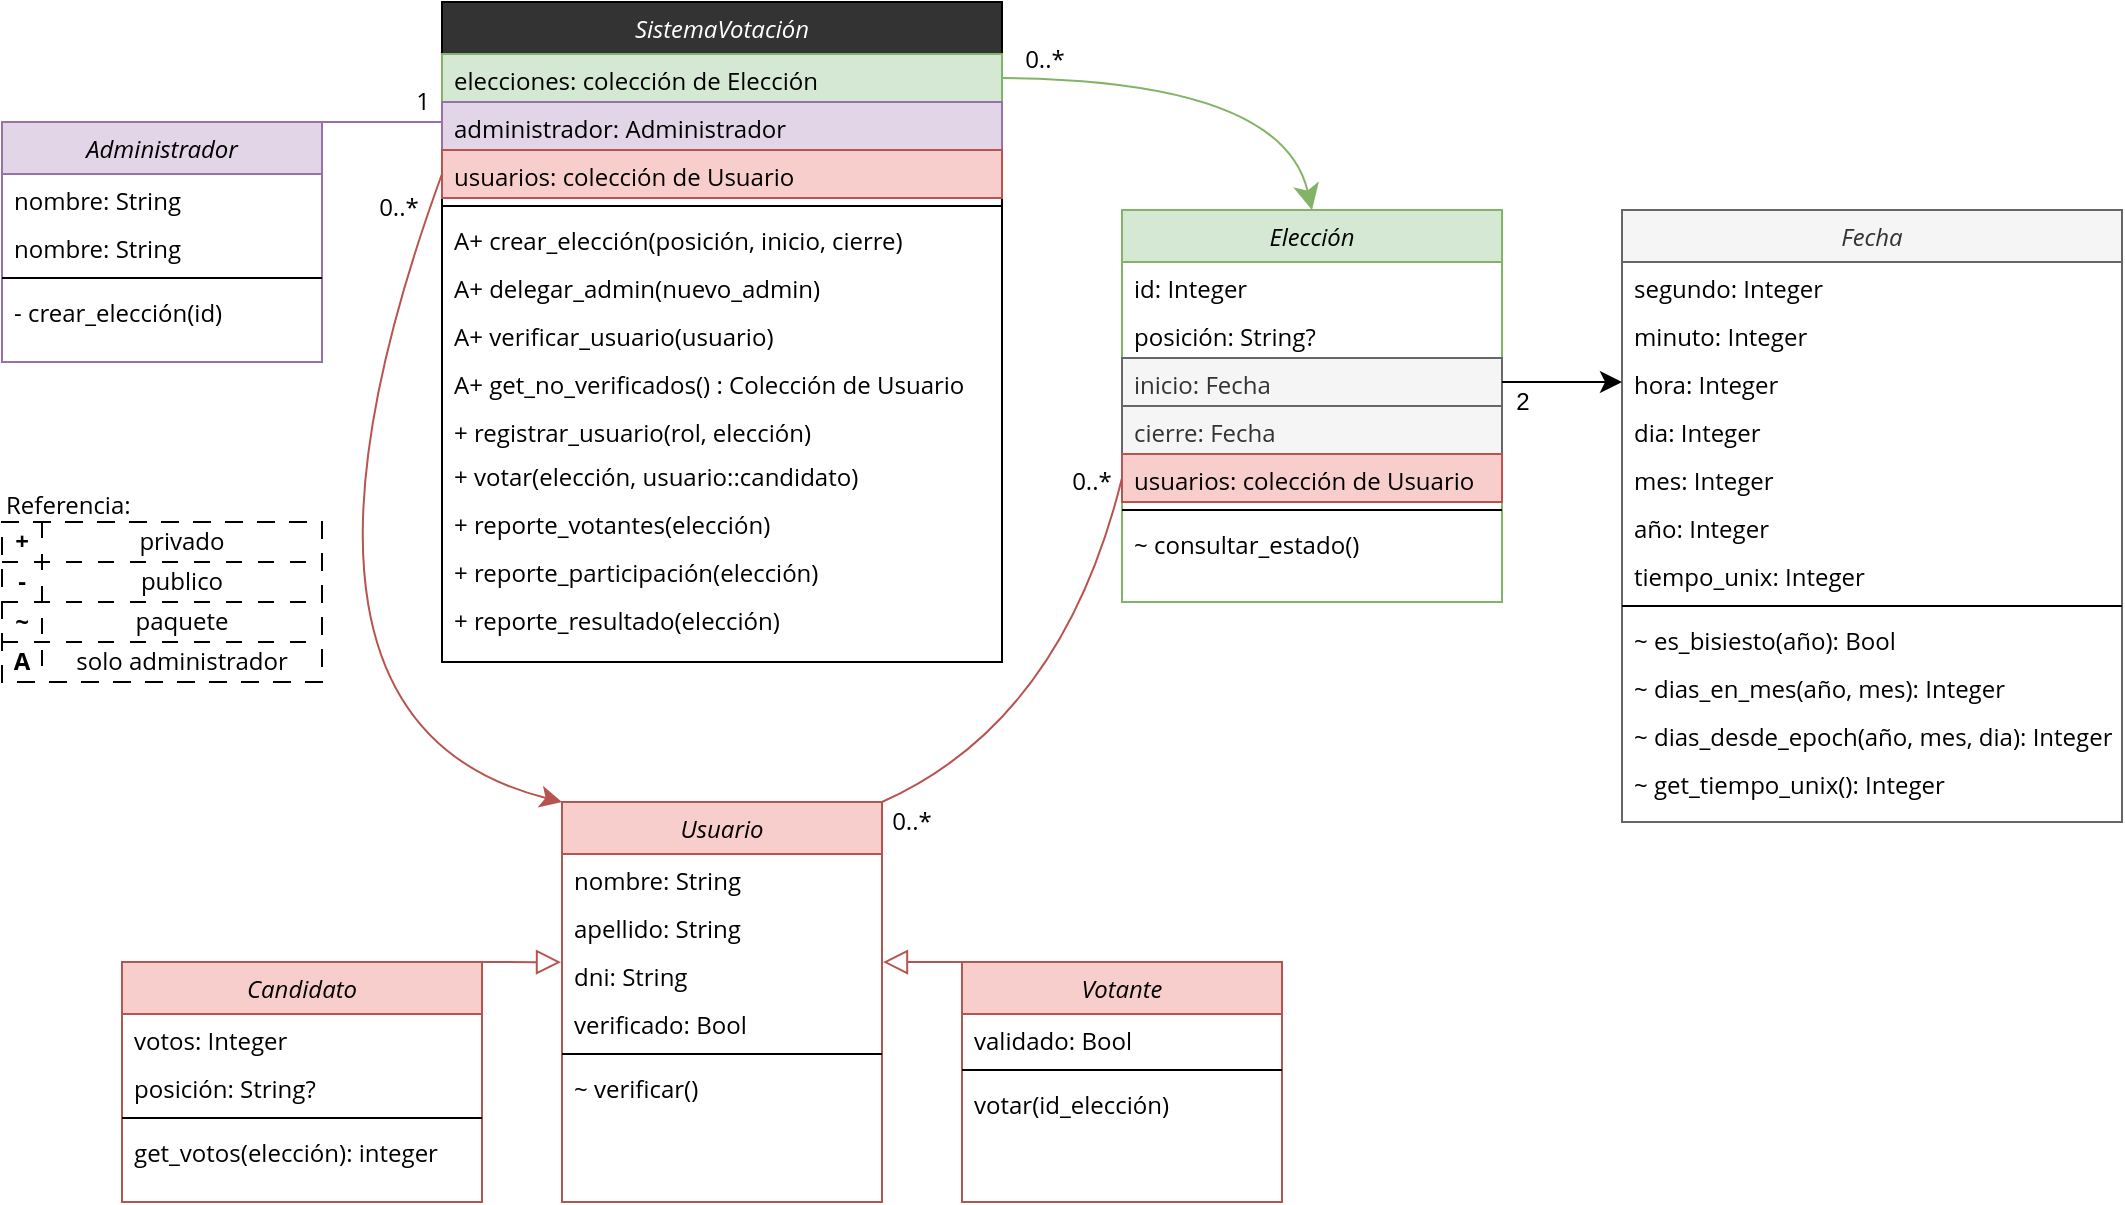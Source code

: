 <mxfile version="24.5.4" type="device">
  <diagram id="C5RBs43oDa-KdzZeNtuy" name="Page-1">
    <mxGraphModel dx="924" dy="947" grid="1" gridSize="10" guides="1" tooltips="1" connect="1" arrows="1" fold="1" page="1" pageScale="1" pageWidth="827" pageHeight="1169" math="0" shadow="0">
      <root>
        <mxCell id="WIyWlLk6GJQsqaUBKTNV-0" />
        <mxCell id="WIyWlLk6GJQsqaUBKTNV-1" parent="WIyWlLk6GJQsqaUBKTNV-0" />
        <mxCell id="zkfFHV4jXpPFQw0GAbJ--0" value="SistemaVotación" style="swimlane;fontStyle=2;align=center;verticalAlign=top;childLayout=stackLayout;horizontal=1;startSize=26;horizontalStack=0;resizeParent=1;resizeLast=0;collapsible=1;marginBottom=0;rounded=0;shadow=0;strokeWidth=1;fillColor=#333333;fontFamily=Open Sans;fontSource=https%3A%2F%2Ffonts.googleapis.com%2Fcss%3Ffamily%3DOpen%2BSans;fontColor=#FFFFFF;" parent="WIyWlLk6GJQsqaUBKTNV-1" vertex="1">
          <mxGeometry x="260" y="120" width="280" height="330" as="geometry">
            <mxRectangle x="60" y="120" width="160" height="26" as="alternateBounds" />
          </mxGeometry>
        </mxCell>
        <mxCell id="zkfFHV4jXpPFQw0GAbJ--2" value="elecciones: colección de Elección" style="text;align=left;verticalAlign=top;spacingLeft=4;spacingRight=4;overflow=hidden;rotatable=0;points=[[0,0.5],[1,0.5]];portConstraint=eastwest;rounded=0;shadow=0;html=0;fillColor=#d5e8d4;strokeColor=#82b366;fontFamily=Open Sans;fontSource=https%3A%2F%2Ffonts.googleapis.com%2Fcss%3Ffamily%3DOpen%2BSans;" parent="zkfFHV4jXpPFQw0GAbJ--0" vertex="1">
          <mxGeometry y="26" width="280" height="24" as="geometry" />
        </mxCell>
        <mxCell id="yKbHg6DS_N1zs0R88v2O-32" value="administrador: Administrador" style="text;align=left;verticalAlign=top;spacingLeft=4;spacingRight=4;overflow=hidden;rotatable=0;points=[[0,0.5],[1,0.5]];portConstraint=eastwest;rounded=0;shadow=0;html=0;fillColor=#e1d5e7;strokeColor=#9673a6;fontFamily=Open Sans;fontSource=https%3A%2F%2Ffonts.googleapis.com%2Fcss%3Ffamily%3DOpen%2BSans;" parent="zkfFHV4jXpPFQw0GAbJ--0" vertex="1">
          <mxGeometry y="50" width="280" height="24" as="geometry" />
        </mxCell>
        <mxCell id="yKbHg6DS_N1zs0R88v2O-77" value="usuarios: colección de Usuario" style="text;align=left;verticalAlign=top;spacingLeft=4;spacingRight=4;overflow=hidden;rotatable=0;points=[[0,0.5],[1,0.5]];portConstraint=eastwest;rounded=0;shadow=0;html=0;fillColor=#f8cecc;strokeColor=#b85450;fontFamily=Open Sans;fontSource=https%3A%2F%2Ffonts.googleapis.com%2Fcss%3Ffamily%3DOpen%2BSans;" parent="zkfFHV4jXpPFQw0GAbJ--0" vertex="1">
          <mxGeometry y="74" width="280" height="24" as="geometry" />
        </mxCell>
        <mxCell id="zkfFHV4jXpPFQw0GAbJ--4" value="" style="line;html=1;strokeWidth=1;align=left;verticalAlign=middle;spacingTop=-1;spacingLeft=3;spacingRight=3;rotatable=0;labelPosition=right;points=[];portConstraint=eastwest;fontFamily=Open Sans;fontSource=https%3A%2F%2Ffonts.googleapis.com%2Fcss%3Ffamily%3DOpen%2BSans;" parent="zkfFHV4jXpPFQw0GAbJ--0" vertex="1">
          <mxGeometry y="98" width="280" height="8" as="geometry" />
        </mxCell>
        <mxCell id="zkfFHV4jXpPFQw0GAbJ--5" value="A+ crear_elección(posición, inicio, cierre)" style="text;align=left;verticalAlign=top;spacingLeft=4;spacingRight=4;overflow=hidden;rotatable=0;points=[[0,0.5],[1,0.5]];portConstraint=eastwest;fontFamily=Open Sans;fontSource=https%3A%2F%2Ffonts.googleapis.com%2Fcss%3Ffamily%3DOpen%2BSans;" parent="zkfFHV4jXpPFQw0GAbJ--0" vertex="1">
          <mxGeometry y="106" width="280" height="24" as="geometry" />
        </mxCell>
        <mxCell id="yKbHg6DS_N1zs0R88v2O-81" value="A+ delegar_admin(nuevo_admin)" style="text;align=left;verticalAlign=top;spacingLeft=4;spacingRight=4;overflow=hidden;rotatable=0;points=[[0,0.5],[1,0.5]];portConstraint=eastwest;fontFamily=Open Sans;fontSource=https%3A%2F%2Ffonts.googleapis.com%2Fcss%3Ffamily%3DOpen%2BSans;" parent="zkfFHV4jXpPFQw0GAbJ--0" vertex="1">
          <mxGeometry y="130" width="280" height="24" as="geometry" />
        </mxCell>
        <mxCell id="BtBPjeZ04H007sRHJWdY-25" value="A+ verificar_usuario(usuario)" style="text;align=left;verticalAlign=top;spacingLeft=4;spacingRight=4;overflow=hidden;rotatable=0;points=[[0,0.5],[1,0.5]];portConstraint=eastwest;fontFamily=Open Sans;fontSource=https%3A%2F%2Ffonts.googleapis.com%2Fcss%3Ffamily%3DOpen%2BSans;" parent="zkfFHV4jXpPFQw0GAbJ--0" vertex="1">
          <mxGeometry y="154" width="280" height="24" as="geometry" />
        </mxCell>
        <mxCell id="BtBPjeZ04H007sRHJWdY-26" value="A+ get_no_verificados() : Colección de Usuario" style="text;align=left;verticalAlign=top;spacingLeft=4;spacingRight=4;overflow=hidden;rotatable=0;points=[[0,0.5],[1,0.5]];portConstraint=eastwest;fontFamily=Open Sans;fontSource=https%3A%2F%2Ffonts.googleapis.com%2Fcss%3Ffamily%3DOpen%2BSans;" parent="zkfFHV4jXpPFQw0GAbJ--0" vertex="1">
          <mxGeometry y="178" width="280" height="24" as="geometry" />
        </mxCell>
        <mxCell id="BtBPjeZ04H007sRHJWdY-24" value="+ registrar_usuario(rol, elección)" style="text;align=left;verticalAlign=top;spacingLeft=4;spacingRight=4;overflow=hidden;rotatable=0;points=[[0,0.5],[1,0.5]];portConstraint=eastwest;fontFamily=Open Sans;fontSource=https%3A%2F%2Ffonts.googleapis.com%2Fcss%3Ffamily%3DOpen%2BSans;" parent="zkfFHV4jXpPFQw0GAbJ--0" vertex="1">
          <mxGeometry y="202" width="280" height="22" as="geometry" />
        </mxCell>
        <mxCell id="BtBPjeZ04H007sRHJWdY-29" value="+ votar(elección, usuario::candidato)" style="text;align=left;verticalAlign=top;spacingLeft=4;spacingRight=4;overflow=hidden;rotatable=0;points=[[0,0.5],[1,0.5]];portConstraint=eastwest;fontFamily=Open Sans;fontSource=https%3A%2F%2Ffonts.googleapis.com%2Fcss%3Ffamily%3DOpen%2BSans;" parent="zkfFHV4jXpPFQw0GAbJ--0" vertex="1">
          <mxGeometry y="224" width="280" height="24" as="geometry" />
        </mxCell>
        <mxCell id="yKbHg6DS_N1zs0R88v2O-89" value="+ reporte_votantes(elección)" style="text;align=left;verticalAlign=top;spacingLeft=4;spacingRight=4;overflow=hidden;rotatable=0;points=[[0,0.5],[1,0.5]];portConstraint=eastwest;fontFamily=Open Sans;fontSource=https%3A%2F%2Ffonts.googleapis.com%2Fcss%3Ffamily%3DOpen%2BSans;" parent="zkfFHV4jXpPFQw0GAbJ--0" vertex="1">
          <mxGeometry y="248" width="280" height="24" as="geometry" />
        </mxCell>
        <mxCell id="yKbHg6DS_N1zs0R88v2O-90" value="+ reporte_participación(elección)" style="text;align=left;verticalAlign=top;spacingLeft=4;spacingRight=4;overflow=hidden;rotatable=0;points=[[0,0.5],[1,0.5]];portConstraint=eastwest;fontFamily=Open Sans;fontSource=https%3A%2F%2Ffonts.googleapis.com%2Fcss%3Ffamily%3DOpen%2BSans;" parent="zkfFHV4jXpPFQw0GAbJ--0" vertex="1">
          <mxGeometry y="272" width="280" height="24" as="geometry" />
        </mxCell>
        <mxCell id="BtBPjeZ04H007sRHJWdY-0" value="+ reporte_resultado(elección)" style="text;align=left;verticalAlign=top;spacingLeft=4;spacingRight=4;overflow=hidden;rotatable=0;points=[[0,0.5],[1,0.5]];portConstraint=eastwest;fontFamily=Open Sans;fontSource=https%3A%2F%2Ffonts.googleapis.com%2Fcss%3Ffamily%3DOpen%2BSans;" parent="zkfFHV4jXpPFQw0GAbJ--0" vertex="1">
          <mxGeometry y="296" width="280" height="24" as="geometry" />
        </mxCell>
        <mxCell id="zkfFHV4jXpPFQw0GAbJ--17" value="Elección" style="swimlane;fontStyle=2;align=center;verticalAlign=top;childLayout=stackLayout;horizontal=1;startSize=26;horizontalStack=0;resizeParent=1;resizeLast=0;collapsible=1;marginBottom=0;rounded=0;shadow=0;strokeWidth=1;fillColor=#d5e8d4;strokeColor=#82b366;fontFamily=Open Sans;fontSource=https%3A%2F%2Ffonts.googleapis.com%2Fcss%3Ffamily%3DOpen%2BSans;" parent="WIyWlLk6GJQsqaUBKTNV-1" vertex="1">
          <mxGeometry x="600" y="224" width="190" height="196" as="geometry">
            <mxRectangle x="550" y="140" width="160" height="26" as="alternateBounds" />
          </mxGeometry>
        </mxCell>
        <mxCell id="yKbHg6DS_N1zs0R88v2O-35" value="id: Integer" style="text;align=left;verticalAlign=top;spacingLeft=4;spacingRight=4;overflow=hidden;rotatable=0;points=[[0,0.5],[1,0.5]];portConstraint=eastwest;rounded=0;shadow=0;html=0;fontFamily=Open Sans;fontSource=https%3A%2F%2Ffonts.googleapis.com%2Fcss%3Ffamily%3DOpen%2BSans;" parent="zkfFHV4jXpPFQw0GAbJ--17" vertex="1">
          <mxGeometry y="26" width="190" height="24" as="geometry" />
        </mxCell>
        <mxCell id="BtBPjeZ04H007sRHJWdY-1" value="posición: String?" style="text;align=left;verticalAlign=top;spacingLeft=4;spacingRight=4;overflow=hidden;rotatable=0;points=[[0,0.5],[1,0.5]];portConstraint=eastwest;rounded=0;shadow=0;html=0;fontFamily=Open Sans;fontSource=https%3A%2F%2Ffonts.googleapis.com%2Fcss%3Ffamily%3DOpen%2BSans;" parent="zkfFHV4jXpPFQw0GAbJ--17" vertex="1">
          <mxGeometry y="50" width="190" height="24" as="geometry" />
        </mxCell>
        <mxCell id="zkfFHV4jXpPFQw0GAbJ--18" value="inicio: Fecha" style="text;align=left;verticalAlign=top;spacingLeft=4;spacingRight=4;overflow=hidden;rotatable=0;points=[[0,0.5],[1,0.5]];portConstraint=eastwest;fontFamily=Open Sans;fontSource=https%3A%2F%2Ffonts.googleapis.com%2Fcss%3Ffamily%3DOpen%2BSans;fillColor=#f5f5f5;fontColor=#333333;strokeColor=#666666;" parent="zkfFHV4jXpPFQw0GAbJ--17" vertex="1">
          <mxGeometry y="74" width="190" height="24" as="geometry" />
        </mxCell>
        <mxCell id="zkfFHV4jXpPFQw0GAbJ--19" value="cierre: Fecha" style="text;align=left;verticalAlign=top;spacingLeft=4;spacingRight=4;overflow=hidden;rotatable=0;points=[[0,0.5],[1,0.5]];portConstraint=eastwest;rounded=0;shadow=0;html=0;fontFamily=Open Sans;fontSource=https%3A%2F%2Ffonts.googleapis.com%2Fcss%3Ffamily%3DOpen%2BSans;fillColor=#f5f5f5;fontColor=#333333;strokeColor=#666666;" parent="zkfFHV4jXpPFQw0GAbJ--17" vertex="1">
          <mxGeometry y="98" width="190" height="24" as="geometry" />
        </mxCell>
        <mxCell id="yKbHg6DS_N1zs0R88v2O-3" value="usuarios: colección de Usuario" style="text;align=left;verticalAlign=top;spacingLeft=4;spacingRight=4;overflow=hidden;rotatable=0;points=[[0,0.5],[1,0.5]];portConstraint=eastwest;rounded=0;shadow=0;html=0;fillColor=#f8cecc;strokeColor=#b85450;fontFamily=Open Sans;fontSource=https%3A%2F%2Ffonts.googleapis.com%2Fcss%3Ffamily%3DOpen%2BSans;" parent="zkfFHV4jXpPFQw0GAbJ--17" vertex="1">
          <mxGeometry y="122" width="190" height="24" as="geometry" />
        </mxCell>
        <mxCell id="zkfFHV4jXpPFQw0GAbJ--23" value="" style="line;html=1;strokeWidth=1;align=left;verticalAlign=middle;spacingTop=-1;spacingLeft=3;spacingRight=3;rotatable=0;labelPosition=right;points=[];portConstraint=eastwest;fontFamily=Open Sans;fontSource=https%3A%2F%2Ffonts.googleapis.com%2Fcss%3Ffamily%3DOpen%2BSans;" parent="zkfFHV4jXpPFQw0GAbJ--17" vertex="1">
          <mxGeometry y="146" width="190" height="8" as="geometry" />
        </mxCell>
        <mxCell id="zkfFHV4jXpPFQw0GAbJ--24" value="~ consultar_estado()" style="text;align=left;verticalAlign=top;spacingLeft=4;spacingRight=4;overflow=hidden;rotatable=0;points=[[0,0.5],[1,0.5]];portConstraint=eastwest;fontFamily=Open Sans;fontSource=https%3A%2F%2Ffonts.googleapis.com%2Fcss%3Ffamily%3DOpen%2BSans;" parent="zkfFHV4jXpPFQw0GAbJ--17" vertex="1">
          <mxGeometry y="154" width="190" height="24" as="geometry" />
        </mxCell>
        <mxCell id="yKbHg6DS_N1zs0R88v2O-4" value="Usuario" style="swimlane;fontStyle=2;align=center;verticalAlign=top;childLayout=stackLayout;horizontal=1;startSize=26;horizontalStack=0;resizeParent=1;resizeLast=0;collapsible=1;marginBottom=0;rounded=0;shadow=0;strokeWidth=1;fillColor=#f8cecc;strokeColor=#b85450;fontFamily=Open Sans;fontSource=https%3A%2F%2Ffonts.googleapis.com%2Fcss%3Ffamily%3DOpen%2BSans;" parent="WIyWlLk6GJQsqaUBKTNV-1" vertex="1">
          <mxGeometry x="320" y="520" width="160" height="200" as="geometry">
            <mxRectangle x="550" y="140" width="160" height="26" as="alternateBounds" />
          </mxGeometry>
        </mxCell>
        <mxCell id="yKbHg6DS_N1zs0R88v2O-5" value="nombre: String" style="text;align=left;verticalAlign=top;spacingLeft=4;spacingRight=4;overflow=hidden;rotatable=0;points=[[0,0.5],[1,0.5]];portConstraint=eastwest;fontFamily=Open Sans;fontSource=https%3A%2F%2Ffonts.googleapis.com%2Fcss%3Ffamily%3DOpen%2BSans;" parent="yKbHg6DS_N1zs0R88v2O-4" vertex="1">
          <mxGeometry y="26" width="160" height="24" as="geometry" />
        </mxCell>
        <mxCell id="yKbHg6DS_N1zs0R88v2O-6" value="apellido: String" style="text;align=left;verticalAlign=top;spacingLeft=4;spacingRight=4;overflow=hidden;rotatable=0;points=[[0,0.5],[1,0.5]];portConstraint=eastwest;rounded=0;shadow=0;html=0;fontFamily=Open Sans;fontSource=https%3A%2F%2Ffonts.googleapis.com%2Fcss%3Ffamily%3DOpen%2BSans;" parent="yKbHg6DS_N1zs0R88v2O-4" vertex="1">
          <mxGeometry y="50" width="160" height="24" as="geometry" />
        </mxCell>
        <mxCell id="yKbHg6DS_N1zs0R88v2O-17" value="dni: String" style="text;align=left;verticalAlign=top;spacingLeft=4;spacingRight=4;overflow=hidden;rotatable=0;points=[[0,0.5],[1,0.5]];portConstraint=eastwest;rounded=0;shadow=0;html=0;fontFamily=Open Sans;fontSource=https%3A%2F%2Ffonts.googleapis.com%2Fcss%3Ffamily%3DOpen%2BSans;" parent="yKbHg6DS_N1zs0R88v2O-4" vertex="1">
          <mxGeometry y="74" width="160" height="24" as="geometry" />
        </mxCell>
        <mxCell id="BtBPjeZ04H007sRHJWdY-30" value="verificado: Bool" style="text;align=left;verticalAlign=top;spacingLeft=4;spacingRight=4;overflow=hidden;rotatable=0;points=[[0,0.5],[1,0.5]];portConstraint=eastwest;rounded=0;shadow=0;html=0;fontFamily=Open Sans;fontSource=https%3A%2F%2Ffonts.googleapis.com%2Fcss%3Ffamily%3DOpen%2BSans;" parent="yKbHg6DS_N1zs0R88v2O-4" vertex="1">
          <mxGeometry y="98" width="160" height="24" as="geometry" />
        </mxCell>
        <mxCell id="yKbHg6DS_N1zs0R88v2O-7" value="" style="line;html=1;strokeWidth=1;align=left;verticalAlign=middle;spacingTop=-1;spacingLeft=3;spacingRight=3;rotatable=0;labelPosition=right;points=[];portConstraint=eastwest;fontFamily=Open Sans;fontSource=https%3A%2F%2Ffonts.googleapis.com%2Fcss%3Ffamily%3DOpen%2BSans;" parent="yKbHg6DS_N1zs0R88v2O-4" vertex="1">
          <mxGeometry y="122" width="160" height="8" as="geometry" />
        </mxCell>
        <mxCell id="yKbHg6DS_N1zs0R88v2O-9" value="~ verificar()" style="text;align=left;verticalAlign=top;spacingLeft=4;spacingRight=4;overflow=hidden;rotatable=0;points=[[0,0.5],[1,0.5]];portConstraint=eastwest;fontFamily=Open Sans;fontSource=https%3A%2F%2Ffonts.googleapis.com%2Fcss%3Ffamily%3DOpen%2BSans;" parent="yKbHg6DS_N1zs0R88v2O-4" vertex="1">
          <mxGeometry y="130" width="160" height="24" as="geometry" />
        </mxCell>
        <mxCell id="yKbHg6DS_N1zs0R88v2O-15" value="0..*" style="edgeStyle=none;curved=1;rounded=0;orthogonalLoop=1;jettySize=auto;html=1;entryX=0.5;entryY=0;entryDx=0;entryDy=0;fontSize=12;startSize=10;endSize=10;exitX=1;exitY=0.5;exitDx=0;exitDy=0;fontFamily=Open Sans;fontSource=https%3A%2F%2Ffonts.googleapis.com%2Fcss%3Ffamily%3DOpen%2BSans;fillColor=#d5e8d4;strokeColor=#82b366;labelBackgroundColor=none;" parent="WIyWlLk6GJQsqaUBKTNV-1" source="zkfFHV4jXpPFQw0GAbJ--2" target="zkfFHV4jXpPFQw0GAbJ--17" edge="1">
          <mxGeometry x="-0.795" y="9" relative="1" as="geometry">
            <Array as="points">
              <mxPoint x="680" y="159" />
            </Array>
            <mxPoint as="offset" />
          </mxGeometry>
        </mxCell>
        <mxCell id="yKbHg6DS_N1zs0R88v2O-33" style="edgeStyle=none;curved=1;rounded=0;orthogonalLoop=1;jettySize=auto;html=1;fontSize=12;startSize=10;endSize=10;exitX=1;exitY=0;exitDx=0;exitDy=0;endArrow=block;endFill=0;fontFamily=Open Sans;fontSource=https%3A%2F%2Ffonts.googleapis.com%2Fcss%3Ffamily%3DOpen%2BSans;fillColor=#f8cecc;strokeColor=#b85450;entryX=-0.003;entryY=0.254;entryDx=0;entryDy=0;entryPerimeter=0;" parent="WIyWlLk6GJQsqaUBKTNV-1" source="yKbHg6DS_N1zs0R88v2O-18" target="yKbHg6DS_N1zs0R88v2O-17" edge="1">
          <mxGeometry relative="1" as="geometry">
            <mxPoint x="400" y="720" as="targetPoint" />
          </mxGeometry>
        </mxCell>
        <mxCell id="yKbHg6DS_N1zs0R88v2O-18" value="Candidato" style="swimlane;fontStyle=2;align=center;verticalAlign=top;childLayout=stackLayout;horizontal=1;startSize=26;horizontalStack=0;resizeParent=1;resizeLast=0;collapsible=1;marginBottom=0;rounded=0;shadow=0;strokeWidth=1;fontFamily=Open Sans;fontSource=https%3A%2F%2Ffonts.googleapis.com%2Fcss%3Ffamily%3DOpen%2BSans;fillColor=#f8cecc;strokeColor=#b85450;" parent="WIyWlLk6GJQsqaUBKTNV-1" vertex="1">
          <mxGeometry x="100" y="600" width="180" height="120" as="geometry">
            <mxRectangle x="550" y="140" width="160" height="26" as="alternateBounds" />
          </mxGeometry>
        </mxCell>
        <mxCell id="yKbHg6DS_N1zs0R88v2O-21" value="votos: Integer" style="text;align=left;verticalAlign=top;spacingLeft=4;spacingRight=4;overflow=hidden;rotatable=0;points=[[0,0.5],[1,0.5]];portConstraint=eastwest;rounded=0;shadow=0;html=0;fontFamily=Open Sans;fontSource=https%3A%2F%2Ffonts.googleapis.com%2Fcss%3Ffamily%3DOpen%2BSans;" parent="yKbHg6DS_N1zs0R88v2O-18" vertex="1">
          <mxGeometry y="26" width="180" height="24" as="geometry" />
        </mxCell>
        <mxCell id="yKbHg6DS_N1zs0R88v2O-70" value="posición: String?" style="text;align=left;verticalAlign=top;spacingLeft=4;spacingRight=4;overflow=hidden;rotatable=0;points=[[0,0.5],[1,0.5]];portConstraint=eastwest;rounded=0;shadow=0;html=0;fontFamily=Open Sans;fontSource=https%3A%2F%2Ffonts.googleapis.com%2Fcss%3Ffamily%3DOpen%2BSans;" parent="yKbHg6DS_N1zs0R88v2O-18" vertex="1">
          <mxGeometry y="50" width="180" height="24" as="geometry" />
        </mxCell>
        <mxCell id="yKbHg6DS_N1zs0R88v2O-22" value="" style="line;html=1;strokeWidth=1;align=left;verticalAlign=middle;spacingTop=-1;spacingLeft=3;spacingRight=3;rotatable=0;labelPosition=right;points=[];portConstraint=eastwest;fontFamily=Open Sans;fontSource=https%3A%2F%2Ffonts.googleapis.com%2Fcss%3Ffamily%3DOpen%2BSans;" parent="yKbHg6DS_N1zs0R88v2O-18" vertex="1">
          <mxGeometry y="74" width="180" height="8" as="geometry" />
        </mxCell>
        <mxCell id="yKbHg6DS_N1zs0R88v2O-23" value="get_votos(elección): integer" style="text;align=left;verticalAlign=top;spacingLeft=4;spacingRight=4;overflow=hidden;rotatable=0;points=[[0,0.5],[1,0.5]];portConstraint=eastwest;fontFamily=Open Sans;fontSource=https%3A%2F%2Ffonts.googleapis.com%2Fcss%3Ffamily%3DOpen%2BSans;" parent="yKbHg6DS_N1zs0R88v2O-18" vertex="1">
          <mxGeometry y="82" width="180" height="24" as="geometry" />
        </mxCell>
        <mxCell id="yKbHg6DS_N1zs0R88v2O-34" style="edgeStyle=none;curved=1;rounded=0;orthogonalLoop=1;jettySize=auto;html=1;entryX=1.003;entryY=0.251;entryDx=0;entryDy=0;fontSize=12;startSize=10;endSize=10;exitX=0;exitY=0;exitDx=0;exitDy=0;endArrow=block;endFill=0;fontFamily=Open Sans;fontSource=https%3A%2F%2Ffonts.googleapis.com%2Fcss%3Ffamily%3DOpen%2BSans;fillColor=#f8cecc;strokeColor=#b85450;entryPerimeter=0;" parent="WIyWlLk6GJQsqaUBKTNV-1" source="yKbHg6DS_N1zs0R88v2O-52" target="yKbHg6DS_N1zs0R88v2O-17" edge="1">
          <mxGeometry relative="1" as="geometry">
            <mxPoint x="1080" y="642" as="sourcePoint" />
          </mxGeometry>
        </mxCell>
        <mxCell id="yKbHg6DS_N1zs0R88v2O-40" value="Administrador" style="swimlane;fontStyle=2;align=center;verticalAlign=top;childLayout=stackLayout;horizontal=1;startSize=26;horizontalStack=0;resizeParent=1;resizeLast=0;collapsible=1;marginBottom=0;rounded=0;shadow=0;strokeWidth=1;fillColor=#e1d5e7;strokeColor=#9673a6;fontFamily=Open Sans;fontSource=https%3A%2F%2Ffonts.googleapis.com%2Fcss%3Ffamily%3DOpen%2BSans;" parent="WIyWlLk6GJQsqaUBKTNV-1" vertex="1">
          <mxGeometry x="40" y="180" width="160" height="120" as="geometry">
            <mxRectangle x="550" y="140" width="160" height="26" as="alternateBounds" />
          </mxGeometry>
        </mxCell>
        <mxCell id="yKbHg6DS_N1zs0R88v2O-41" value="nombre: String" style="text;align=left;verticalAlign=top;spacingLeft=4;spacingRight=4;overflow=hidden;rotatable=0;points=[[0,0.5],[1,0.5]];portConstraint=eastwest;rounded=0;shadow=0;html=0;fontFamily=Open Sans;fontSource=https%3A%2F%2Ffonts.googleapis.com%2Fcss%3Ffamily%3DOpen%2BSans;" parent="yKbHg6DS_N1zs0R88v2O-40" vertex="1">
          <mxGeometry y="26" width="160" height="24" as="geometry" />
        </mxCell>
        <mxCell id="BtBPjeZ04H007sRHJWdY-28" value="nombre: String" style="text;align=left;verticalAlign=top;spacingLeft=4;spacingRight=4;overflow=hidden;rotatable=0;points=[[0,0.5],[1,0.5]];portConstraint=eastwest;rounded=0;shadow=0;html=0;fontFamily=Open Sans;fontSource=https%3A%2F%2Ffonts.googleapis.com%2Fcss%3Ffamily%3DOpen%2BSans;" parent="yKbHg6DS_N1zs0R88v2O-40" vertex="1">
          <mxGeometry y="50" width="160" height="24" as="geometry" />
        </mxCell>
        <mxCell id="yKbHg6DS_N1zs0R88v2O-42" value="" style="line;html=1;strokeWidth=1;align=left;verticalAlign=middle;spacingTop=-1;spacingLeft=3;spacingRight=3;rotatable=0;labelPosition=right;points=[];portConstraint=eastwest;fontFamily=Open Sans;fontSource=https%3A%2F%2Ffonts.googleapis.com%2Fcss%3Ffamily%3DOpen%2BSans;" parent="yKbHg6DS_N1zs0R88v2O-40" vertex="1">
          <mxGeometry y="74" width="160" height="8" as="geometry" />
        </mxCell>
        <mxCell id="yKbHg6DS_N1zs0R88v2O-57" value="- crear_elección(id)" style="text;align=left;verticalAlign=top;spacingLeft=4;spacingRight=4;overflow=hidden;rotatable=0;points=[[0,0.5],[1,0.5]];portConstraint=eastwest;fontFamily=Open Sans;fontSource=https%3A%2F%2Ffonts.googleapis.com%2Fcss%3Ffamily%3DOpen%2BSans;" parent="yKbHg6DS_N1zs0R88v2O-40" vertex="1">
          <mxGeometry y="82" width="160" height="24" as="geometry" />
        </mxCell>
        <mxCell id="yKbHg6DS_N1zs0R88v2O-52" value="Votante" style="swimlane;fontStyle=2;align=center;verticalAlign=top;childLayout=stackLayout;horizontal=1;startSize=26;horizontalStack=0;resizeParent=1;resizeLast=0;collapsible=1;marginBottom=0;rounded=0;shadow=0;strokeWidth=1;fontFamily=Open Sans;fontSource=https%3A%2F%2Ffonts.googleapis.com%2Fcss%3Ffamily%3DOpen%2BSans;fillColor=#f8cecc;strokeColor=#b85450;" parent="WIyWlLk6GJQsqaUBKTNV-1" vertex="1">
          <mxGeometry x="520" y="600" width="160" height="120" as="geometry">
            <mxRectangle x="550" y="140" width="160" height="26" as="alternateBounds" />
          </mxGeometry>
        </mxCell>
        <mxCell id="yKbHg6DS_N1zs0R88v2O-53" value="validado: Bool" style="text;align=left;verticalAlign=top;spacingLeft=4;spacingRight=4;overflow=hidden;rotatable=0;points=[[0,0.5],[1,0.5]];portConstraint=eastwest;rounded=0;shadow=0;html=0;fontFamily=Open Sans;fontSource=https%3A%2F%2Ffonts.googleapis.com%2Fcss%3Ffamily%3DOpen%2BSans;" parent="yKbHg6DS_N1zs0R88v2O-52" vertex="1">
          <mxGeometry y="26" width="160" height="24" as="geometry" />
        </mxCell>
        <mxCell id="yKbHg6DS_N1zs0R88v2O-54" value="" style="line;html=1;strokeWidth=1;align=left;verticalAlign=middle;spacingTop=-1;spacingLeft=3;spacingRight=3;rotatable=0;labelPosition=right;points=[];portConstraint=eastwest;fontFamily=Open Sans;fontSource=https%3A%2F%2Ffonts.googleapis.com%2Fcss%3Ffamily%3DOpen%2BSans;" parent="yKbHg6DS_N1zs0R88v2O-52" vertex="1">
          <mxGeometry y="50" width="160" height="8" as="geometry" />
        </mxCell>
        <mxCell id="yKbHg6DS_N1zs0R88v2O-55" value="votar(id_elección)" style="text;align=left;verticalAlign=top;spacingLeft=4;spacingRight=4;overflow=hidden;rotatable=0;points=[[0,0.5],[1,0.5]];portConstraint=eastwest;fontFamily=Open Sans;fontSource=https%3A%2F%2Ffonts.googleapis.com%2Fcss%3Ffamily%3DOpen%2BSans;" parent="yKbHg6DS_N1zs0R88v2O-52" vertex="1">
          <mxGeometry y="58" width="160" height="24" as="geometry" />
        </mxCell>
        <mxCell id="yKbHg6DS_N1zs0R88v2O-73" value="1" style="edgeStyle=none;curved=1;rounded=0;orthogonalLoop=1;jettySize=auto;html=1;fontSize=12;startSize=8;endSize=8;endArrow=none;endFill=0;entryX=1;entryY=0;entryDx=0;entryDy=0;fontFamily=Open Sans;fontSource=https%3A%2F%2Ffonts.googleapis.com%2Fcss%3Ffamily%3DOpen%2BSans;fillColor=#e1d5e7;strokeColor=#9673a6;labelBackgroundColor=none;" parent="WIyWlLk6GJQsqaUBKTNV-1" target="yKbHg6DS_N1zs0R88v2O-40" edge="1">
          <mxGeometry x="-0.667" y="-10" relative="1" as="geometry">
            <mxPoint x="260" y="180" as="sourcePoint" />
            <mxPoint as="offset" />
          </mxGeometry>
        </mxCell>
        <mxCell id="yKbHg6DS_N1zs0R88v2O-78" value="0..*" style="edgeStyle=none;curved=1;rounded=0;orthogonalLoop=1;jettySize=auto;html=1;fontSize=12;startSize=8;endSize=8;exitX=0;exitY=0.5;exitDx=0;exitDy=0;entryX=0;entryY=0;entryDx=0;entryDy=0;fontFamily=Open Sans;fontSource=https%3A%2F%2Ffonts.googleapis.com%2Fcss%3Ffamily%3DOpen%2BSans;fillColor=#f8cecc;strokeColor=#b85450;labelBackgroundColor=none;" parent="WIyWlLk6GJQsqaUBKTNV-1" source="yKbHg6DS_N1zs0R88v2O-77" target="yKbHg6DS_N1zs0R88v2O-4" edge="1">
          <mxGeometry x="-0.896" y="-15" relative="1" as="geometry">
            <mxPoint x="240" y="310" as="targetPoint" />
            <Array as="points">
              <mxPoint x="160" y="480" />
            </Array>
            <mxPoint as="offset" />
          </mxGeometry>
        </mxCell>
        <mxCell id="yKbHg6DS_N1zs0R88v2O-80" value="" style="edgeStyle=none;curved=1;rounded=0;orthogonalLoop=1;jettySize=auto;html=1;entryX=1;entryY=0;entryDx=0;entryDy=0;fontSize=12;startSize=8;endSize=8;endArrow=none;endFill=0;fontFamily=Open Sans;fontSource=https%3A%2F%2Ffonts.googleapis.com%2Fcss%3Ffamily%3DOpen%2BSans;fillColor=#f8cecc;strokeColor=#b85450;exitX=0;exitY=0.5;exitDx=0;exitDy=0;labelBackgroundColor=none;" parent="WIyWlLk6GJQsqaUBKTNV-1" source="yKbHg6DS_N1zs0R88v2O-3" target="yKbHg6DS_N1zs0R88v2O-4" edge="1">
          <mxGeometry x="-1" y="-10" relative="1" as="geometry">
            <mxPoint x="520" y="312" as="sourcePoint" />
            <Array as="points">
              <mxPoint x="570" y="480" />
            </Array>
            <mxPoint as="offset" />
          </mxGeometry>
        </mxCell>
        <mxCell id="yKbHg6DS_N1zs0R88v2O-102" value="" style="group;fontFamily=Open Sans;fontSource=https%3A%2F%2Ffonts.googleapis.com%2Fcss%3Ffamily%3DOpen%2BSans;" parent="WIyWlLk6GJQsqaUBKTNV-1" vertex="1" connectable="0">
          <mxGeometry x="40" y="360" width="160" height="80" as="geometry" />
        </mxCell>
        <mxCell id="yKbHg6DS_N1zs0R88v2O-101" value="&lt;div style=&quot;line-height: 100%;&quot;&gt;&lt;span style=&quot;font-size: 12px; background-color: initial;&quot;&gt;&lt;font data-font-src=&quot;https://fonts.googleapis.com/css?family=Open+Sans&quot;&gt;Referencia:&lt;/font&gt;&lt;/span&gt;&lt;/div&gt;" style="text;html=1;align=left;verticalAlign=middle;whiteSpace=wrap;rounded=0;fontSize=16;fillColor=default;strokeColor=none;dashed=1;fontFamily=Open Sans;fontSource=https%3A%2F%2Ffonts.googleapis.com%2Fcss%3Ffamily%3DOpen%2BSans;" parent="yKbHg6DS_N1zs0R88v2O-102" vertex="1">
          <mxGeometry width="160" height="20" as="geometry" />
        </mxCell>
        <mxCell id="yKbHg6DS_N1zs0R88v2O-91" value="" style="shape=table;startSize=0;container=1;collapsible=0;childLayout=tableLayout;perimeterSpacing=0;strokeColor=default;dashed=1;dashPattern=8 8;rounded=0;arcSize=19;shadow=0;swimlaneLine=0;fontFamily=Open Sans;fontSource=https%3A%2F%2Ffonts.googleapis.com%2Fcss%3Ffamily%3DOpen%2BSans;fontSize=10;" parent="yKbHg6DS_N1zs0R88v2O-102" vertex="1">
          <mxGeometry y="20" width="160" height="80" as="geometry" />
        </mxCell>
        <mxCell id="yKbHg6DS_N1zs0R88v2O-92" value="" style="shape=tableRow;horizontal=0;startSize=0;swimlaneHead=0;swimlaneBody=0;strokeColor=inherit;top=0;left=0;bottom=0;right=0;collapsible=0;dropTarget=0;fillColor=none;points=[[0,0.5],[1,0.5]];portConstraint=eastwest;strokeWidth=1;fontFamily=Open Sans;fontSource=https%3A%2F%2Ffonts.googleapis.com%2Fcss%3Ffamily%3DOpen%2BSans;" parent="yKbHg6DS_N1zs0R88v2O-91" vertex="1">
          <mxGeometry width="160" height="20" as="geometry" />
        </mxCell>
        <mxCell id="yKbHg6DS_N1zs0R88v2O-93" value="&lt;b&gt;+&lt;/b&gt;" style="shape=partialRectangle;html=1;whiteSpace=wrap;connectable=0;strokeColor=inherit;overflow=hidden;fillColor=none;top=0;left=0;bottom=0;right=0;pointerEvents=1;fontFamily=Open Sans;fontSource=https%3A%2F%2Ffonts.googleapis.com%2Fcss%3Ffamily%3DOpen%2BSans;" parent="yKbHg6DS_N1zs0R88v2O-92" vertex="1">
          <mxGeometry width="20" height="20" as="geometry">
            <mxRectangle width="20" height="20" as="alternateBounds" />
          </mxGeometry>
        </mxCell>
        <mxCell id="yKbHg6DS_N1zs0R88v2O-94" value="privado" style="shape=partialRectangle;html=1;whiteSpace=wrap;connectable=0;strokeColor=inherit;overflow=hidden;fillColor=none;top=0;left=0;bottom=0;right=0;pointerEvents=1;fontFamily=Open Sans;fontSource=https%3A%2F%2Ffonts.googleapis.com%2Fcss%3Ffamily%3DOpen%2BSans;" parent="yKbHg6DS_N1zs0R88v2O-92" vertex="1">
          <mxGeometry x="20" width="140" height="20" as="geometry">
            <mxRectangle width="140" height="20" as="alternateBounds" />
          </mxGeometry>
        </mxCell>
        <mxCell id="yKbHg6DS_N1zs0R88v2O-95" value="" style="shape=tableRow;horizontal=0;startSize=0;swimlaneHead=0;swimlaneBody=0;strokeColor=inherit;top=0;left=0;bottom=0;right=0;collapsible=0;dropTarget=0;fillColor=none;points=[[0,0.5],[1,0.5]];portConstraint=eastwest;strokeWidth=1;fontFamily=Open Sans;fontSource=https%3A%2F%2Ffonts.googleapis.com%2Fcss%3Ffamily%3DOpen%2BSans;" parent="yKbHg6DS_N1zs0R88v2O-91" vertex="1">
          <mxGeometry y="20" width="160" height="20" as="geometry" />
        </mxCell>
        <mxCell id="yKbHg6DS_N1zs0R88v2O-96" value="&lt;b&gt;-&lt;/b&gt;" style="shape=partialRectangle;html=1;whiteSpace=wrap;connectable=0;strokeColor=inherit;overflow=hidden;fillColor=none;top=0;left=0;bottom=0;right=0;pointerEvents=1;fontFamily=Open Sans;fontSource=https%3A%2F%2Ffonts.googleapis.com%2Fcss%3Ffamily%3DOpen%2BSans;" parent="yKbHg6DS_N1zs0R88v2O-95" vertex="1">
          <mxGeometry width="20" height="20" as="geometry">
            <mxRectangle width="20" height="20" as="alternateBounds" />
          </mxGeometry>
        </mxCell>
        <mxCell id="yKbHg6DS_N1zs0R88v2O-97" value="publico" style="shape=partialRectangle;html=1;whiteSpace=wrap;connectable=0;strokeColor=inherit;overflow=hidden;fillColor=none;top=0;left=0;bottom=0;right=0;pointerEvents=1;fontFamily=Open Sans;fontSource=https%3A%2F%2Ffonts.googleapis.com%2Fcss%3Ffamily%3DOpen%2BSans;" parent="yKbHg6DS_N1zs0R88v2O-95" vertex="1">
          <mxGeometry x="20" width="140" height="20" as="geometry">
            <mxRectangle width="140" height="20" as="alternateBounds" />
          </mxGeometry>
        </mxCell>
        <mxCell id="BtBPjeZ04H007sRHJWdY-15" value="" style="shape=tableRow;horizontal=0;startSize=0;swimlaneHead=0;swimlaneBody=0;strokeColor=inherit;top=0;left=0;bottom=0;right=0;collapsible=0;dropTarget=0;fillColor=none;points=[[0,0.5],[1,0.5]];portConstraint=eastwest;strokeWidth=1;fontFamily=Open Sans;fontSource=https%3A%2F%2Ffonts.googleapis.com%2Fcss%3Ffamily%3DOpen%2BSans;" parent="yKbHg6DS_N1zs0R88v2O-91" vertex="1">
          <mxGeometry y="40" width="160" height="20" as="geometry" />
        </mxCell>
        <mxCell id="BtBPjeZ04H007sRHJWdY-16" value="&lt;b&gt;~&lt;/b&gt;" style="shape=partialRectangle;html=1;whiteSpace=wrap;connectable=0;strokeColor=inherit;overflow=hidden;fillColor=none;top=0;left=0;bottom=0;right=0;pointerEvents=1;fontFamily=Open Sans;fontSource=https%3A%2F%2Ffonts.googleapis.com%2Fcss%3Ffamily%3DOpen%2BSans;" parent="BtBPjeZ04H007sRHJWdY-15" vertex="1">
          <mxGeometry width="20" height="20" as="geometry">
            <mxRectangle width="20" height="20" as="alternateBounds" />
          </mxGeometry>
        </mxCell>
        <mxCell id="BtBPjeZ04H007sRHJWdY-17" value="paquete" style="shape=partialRectangle;html=1;whiteSpace=wrap;connectable=0;strokeColor=inherit;overflow=hidden;fillColor=none;top=0;left=0;bottom=0;right=0;pointerEvents=1;fontFamily=Open Sans;fontSource=https%3A%2F%2Ffonts.googleapis.com%2Fcss%3Ffamily%3DOpen%2BSans;" parent="BtBPjeZ04H007sRHJWdY-15" vertex="1">
          <mxGeometry x="20" width="140" height="20" as="geometry">
            <mxRectangle width="140" height="20" as="alternateBounds" />
          </mxGeometry>
        </mxCell>
        <mxCell id="yKbHg6DS_N1zs0R88v2O-98" value="" style="shape=tableRow;horizontal=0;startSize=0;swimlaneHead=0;swimlaneBody=0;strokeColor=inherit;top=0;left=0;bottom=0;right=0;collapsible=0;dropTarget=0;fillColor=none;points=[[0,0.5],[1,0.5]];portConstraint=eastwest;fontFamily=Open Sans;fontSource=https%3A%2F%2Ffonts.googleapis.com%2Fcss%3Ffamily%3DOpen%2BSans;" parent="yKbHg6DS_N1zs0R88v2O-91" vertex="1">
          <mxGeometry y="60" width="160" height="20" as="geometry" />
        </mxCell>
        <mxCell id="yKbHg6DS_N1zs0R88v2O-99" value="&lt;b&gt;A&lt;/b&gt;" style="shape=partialRectangle;html=1;whiteSpace=wrap;connectable=0;strokeColor=inherit;overflow=hidden;fillColor=none;top=0;left=0;bottom=0;right=0;pointerEvents=1;fontFamily=Open Sans;fontSource=https%3A%2F%2Ffonts.googleapis.com%2Fcss%3Ffamily%3DOpen%2BSans;" parent="yKbHg6DS_N1zs0R88v2O-98" vertex="1">
          <mxGeometry width="20" height="20" as="geometry">
            <mxRectangle width="20" height="20" as="alternateBounds" />
          </mxGeometry>
        </mxCell>
        <mxCell id="yKbHg6DS_N1zs0R88v2O-100" value="solo administrador" style="shape=partialRectangle;html=1;whiteSpace=wrap;connectable=0;strokeColor=inherit;overflow=hidden;fillColor=none;top=0;left=0;bottom=0;right=0;pointerEvents=1;strokeWidth=1;fontFamily=Open Sans;fontSource=https%3A%2F%2Ffonts.googleapis.com%2Fcss%3Ffamily%3DOpen%2BSans;" parent="yKbHg6DS_N1zs0R88v2O-98" vertex="1">
          <mxGeometry x="20" width="140" height="20" as="geometry">
            <mxRectangle width="140" height="20" as="alternateBounds" />
          </mxGeometry>
        </mxCell>
        <mxCell id="BtBPjeZ04H007sRHJWdY-18" value="0..*" style="text;html=1;align=center;verticalAlign=middle;whiteSpace=wrap;rounded=0;fontSize=12;fontFamily=Open Sans;fontSource=https%3A%2F%2Ffonts.googleapis.com%2Fcss%3Ffamily%3DOpen%2BSans;" parent="WIyWlLk6GJQsqaUBKTNV-1" vertex="1">
          <mxGeometry x="480" y="520" width="30" height="20" as="geometry" />
        </mxCell>
        <mxCell id="BtBPjeZ04H007sRHJWdY-21" value="0..*" style="text;html=1;align=center;verticalAlign=middle;whiteSpace=wrap;rounded=0;fontSize=12;fontFamily=Open Sans;fontSource=https%3A%2F%2Ffonts.googleapis.com%2Fcss%3Ffamily%3DOpen%2BSans;" parent="WIyWlLk6GJQsqaUBKTNV-1" vertex="1">
          <mxGeometry x="570" y="350" width="30" height="20" as="geometry" />
        </mxCell>
        <mxCell id="cLyAQzRMkF6bIomqN9uy-1" value="Fecha" style="swimlane;fontStyle=2;align=center;verticalAlign=top;childLayout=stackLayout;horizontal=1;startSize=26;horizontalStack=0;resizeParent=1;resizeLast=0;collapsible=1;marginBottom=0;rounded=0;shadow=0;strokeWidth=1;fillColor=#f5f5f5;strokeColor=#666666;fontFamily=Open Sans;fontSource=https%3A%2F%2Ffonts.googleapis.com%2Fcss%3Ffamily%3DOpen%2BSans;fontColor=#333333;" vertex="1" parent="WIyWlLk6GJQsqaUBKTNV-1">
          <mxGeometry x="850" y="224" width="250" height="306" as="geometry">
            <mxRectangle x="550" y="140" width="160" height="26" as="alternateBounds" />
          </mxGeometry>
        </mxCell>
        <mxCell id="cLyAQzRMkF6bIomqN9uy-2" value="segundo: Integer" style="text;align=left;verticalAlign=top;spacingLeft=4;spacingRight=4;overflow=hidden;rotatable=0;points=[[0,0.5],[1,0.5]];portConstraint=eastwest;rounded=0;shadow=0;html=0;fontFamily=Open Sans;fontSource=https%3A%2F%2Ffonts.googleapis.com%2Fcss%3Ffamily%3DOpen%2BSans;" vertex="1" parent="cLyAQzRMkF6bIomqN9uy-1">
          <mxGeometry y="26" width="250" height="24" as="geometry" />
        </mxCell>
        <mxCell id="cLyAQzRMkF6bIomqN9uy-3" value="minuto: Integer" style="text;align=left;verticalAlign=top;spacingLeft=4;spacingRight=4;overflow=hidden;rotatable=0;points=[[0,0.5],[1,0.5]];portConstraint=eastwest;rounded=0;shadow=0;html=0;fontFamily=Open Sans;fontSource=https%3A%2F%2Ffonts.googleapis.com%2Fcss%3Ffamily%3DOpen%2BSans;" vertex="1" parent="cLyAQzRMkF6bIomqN9uy-1">
          <mxGeometry y="50" width="250" height="24" as="geometry" />
        </mxCell>
        <mxCell id="cLyAQzRMkF6bIomqN9uy-4" value="hora: Integer" style="text;align=left;verticalAlign=top;spacingLeft=4;spacingRight=4;overflow=hidden;rotatable=0;points=[[0,0.5],[1,0.5]];portConstraint=eastwest;fontFamily=Open Sans;fontSource=https%3A%2F%2Ffonts.googleapis.com%2Fcss%3Ffamily%3DOpen%2BSans;" vertex="1" parent="cLyAQzRMkF6bIomqN9uy-1">
          <mxGeometry y="74" width="250" height="24" as="geometry" />
        </mxCell>
        <mxCell id="cLyAQzRMkF6bIomqN9uy-5" value="dia: Integer" style="text;align=left;verticalAlign=top;spacingLeft=4;spacingRight=4;overflow=hidden;rotatable=0;points=[[0,0.5],[1,0.5]];portConstraint=eastwest;rounded=0;shadow=0;html=0;fontFamily=Open Sans;fontSource=https%3A%2F%2Ffonts.googleapis.com%2Fcss%3Ffamily%3DOpen%2BSans;" vertex="1" parent="cLyAQzRMkF6bIomqN9uy-1">
          <mxGeometry y="98" width="250" height="24" as="geometry" />
        </mxCell>
        <mxCell id="cLyAQzRMkF6bIomqN9uy-11" value="mes: Integer" style="text;align=left;verticalAlign=top;spacingLeft=4;spacingRight=4;overflow=hidden;rotatable=0;points=[[0,0.5],[1,0.5]];portConstraint=eastwest;rounded=0;shadow=0;html=0;fontFamily=Open Sans;fontSource=https%3A%2F%2Ffonts.googleapis.com%2Fcss%3Ffamily%3DOpen%2BSans;" vertex="1" parent="cLyAQzRMkF6bIomqN9uy-1">
          <mxGeometry y="122" width="250" height="24" as="geometry" />
        </mxCell>
        <mxCell id="cLyAQzRMkF6bIomqN9uy-12" value="año: Integer" style="text;align=left;verticalAlign=top;spacingLeft=4;spacingRight=4;overflow=hidden;rotatable=0;points=[[0,0.5],[1,0.5]];portConstraint=eastwest;rounded=0;shadow=0;html=0;fontFamily=Open Sans;fontSource=https%3A%2F%2Ffonts.googleapis.com%2Fcss%3Ffamily%3DOpen%2BSans;" vertex="1" parent="cLyAQzRMkF6bIomqN9uy-1">
          <mxGeometry y="146" width="250" height="24" as="geometry" />
        </mxCell>
        <mxCell id="cLyAQzRMkF6bIomqN9uy-13" value="tiempo_unix: Integer" style="text;align=left;verticalAlign=top;spacingLeft=4;spacingRight=4;overflow=hidden;rotatable=0;points=[[0,0.5],[1,0.5]];portConstraint=eastwest;rounded=0;shadow=0;html=0;fontFamily=Open Sans;fontSource=https%3A%2F%2Ffonts.googleapis.com%2Fcss%3Ffamily%3DOpen%2BSans;" vertex="1" parent="cLyAQzRMkF6bIomqN9uy-1">
          <mxGeometry y="170" width="250" height="24" as="geometry" />
        </mxCell>
        <mxCell id="cLyAQzRMkF6bIomqN9uy-7" value="" style="line;html=1;strokeWidth=1;align=left;verticalAlign=middle;spacingTop=-1;spacingLeft=3;spacingRight=3;rotatable=0;labelPosition=right;points=[];portConstraint=eastwest;fontFamily=Open Sans;fontSource=https%3A%2F%2Ffonts.googleapis.com%2Fcss%3Ffamily%3DOpen%2BSans;" vertex="1" parent="cLyAQzRMkF6bIomqN9uy-1">
          <mxGeometry y="194" width="250" height="8" as="geometry" />
        </mxCell>
        <mxCell id="cLyAQzRMkF6bIomqN9uy-15" value="~ es_bisiesto(año): Bool" style="text;align=left;verticalAlign=top;spacingLeft=4;spacingRight=4;overflow=hidden;rotatable=0;points=[[0,0.5],[1,0.5]];portConstraint=eastwest;fontFamily=Open Sans;fontSource=https%3A%2F%2Ffonts.googleapis.com%2Fcss%3Ffamily%3DOpen%2BSans;" vertex="1" parent="cLyAQzRMkF6bIomqN9uy-1">
          <mxGeometry y="202" width="250" height="24" as="geometry" />
        </mxCell>
        <mxCell id="cLyAQzRMkF6bIomqN9uy-9" value="~ dias_en_mes(año, mes): Integer" style="text;align=left;verticalAlign=top;spacingLeft=4;spacingRight=4;overflow=hidden;rotatable=0;points=[[0,0.5],[1,0.5]];portConstraint=eastwest;fontFamily=Open Sans;fontSource=https%3A%2F%2Ffonts.googleapis.com%2Fcss%3Ffamily%3DOpen%2BSans;" vertex="1" parent="cLyAQzRMkF6bIomqN9uy-1">
          <mxGeometry y="226" width="250" height="24" as="geometry" />
        </mxCell>
        <mxCell id="cLyAQzRMkF6bIomqN9uy-14" value="~ dias_desde_epoch(año, mes, dia): Integer" style="text;align=left;verticalAlign=top;spacingLeft=4;spacingRight=4;overflow=hidden;rotatable=0;points=[[0,0.5],[1,0.5]];portConstraint=eastwest;fontFamily=Open Sans;fontSource=https%3A%2F%2Ffonts.googleapis.com%2Fcss%3Ffamily%3DOpen%2BSans;" vertex="1" parent="cLyAQzRMkF6bIomqN9uy-1">
          <mxGeometry y="250" width="250" height="24" as="geometry" />
        </mxCell>
        <mxCell id="cLyAQzRMkF6bIomqN9uy-16" value="~ get_tiempo_unix(): Integer" style="text;align=left;verticalAlign=top;spacingLeft=4;spacingRight=4;overflow=hidden;rotatable=0;points=[[0,0.5],[1,0.5]];portConstraint=eastwest;fontFamily=Open Sans;fontSource=https%3A%2F%2Ffonts.googleapis.com%2Fcss%3Ffamily%3DOpen%2BSans;" vertex="1" parent="cLyAQzRMkF6bIomqN9uy-1">
          <mxGeometry y="274" width="250" height="24" as="geometry" />
        </mxCell>
        <mxCell id="cLyAQzRMkF6bIomqN9uy-10" value="2" style="edgeStyle=none;curved=1;rounded=0;orthogonalLoop=1;jettySize=auto;html=1;entryX=0;entryY=0.5;entryDx=0;entryDy=0;fontSize=12;startSize=8;endSize=8;" edge="1" parent="WIyWlLk6GJQsqaUBKTNV-1" source="zkfFHV4jXpPFQw0GAbJ--18" target="cLyAQzRMkF6bIomqN9uy-4">
          <mxGeometry x="-0.667" y="-10" relative="1" as="geometry">
            <mxPoint as="offset" />
          </mxGeometry>
        </mxCell>
      </root>
    </mxGraphModel>
  </diagram>
</mxfile>
